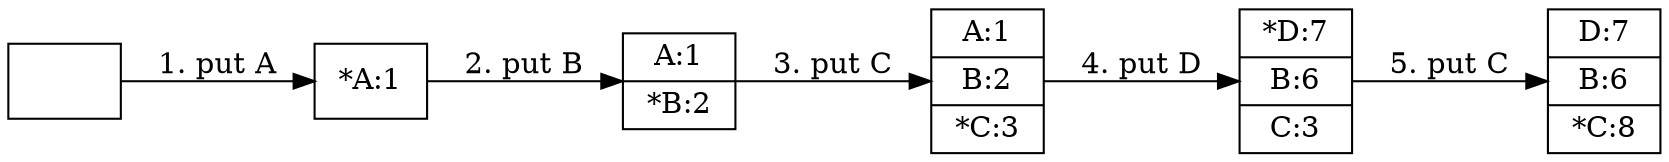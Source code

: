 digraph data_structure {
    graph [
        rankdir = "LR"
    ];
    node [
        shape = "record"
    ];


    "0" [label=""];
    "1" [label="*A:1"]
    "2" [label="A:1 | *B:2"]
    "3" [label="A:1 | B:2 | *C:3"];
    "4" [label="*D:7 | B:6 | C:3"];
    "5" [label="D:7 | B:6 | *C:8"];

    "0" -> "1" [label="1. put A"];
    "1" -> "2" [label="2. put B"];
    "2" -> "3" [label="3. put C"];
    "3" -> "4" [label="4. put D"];
    "4" -> "5" [label="5. put C"];
}
